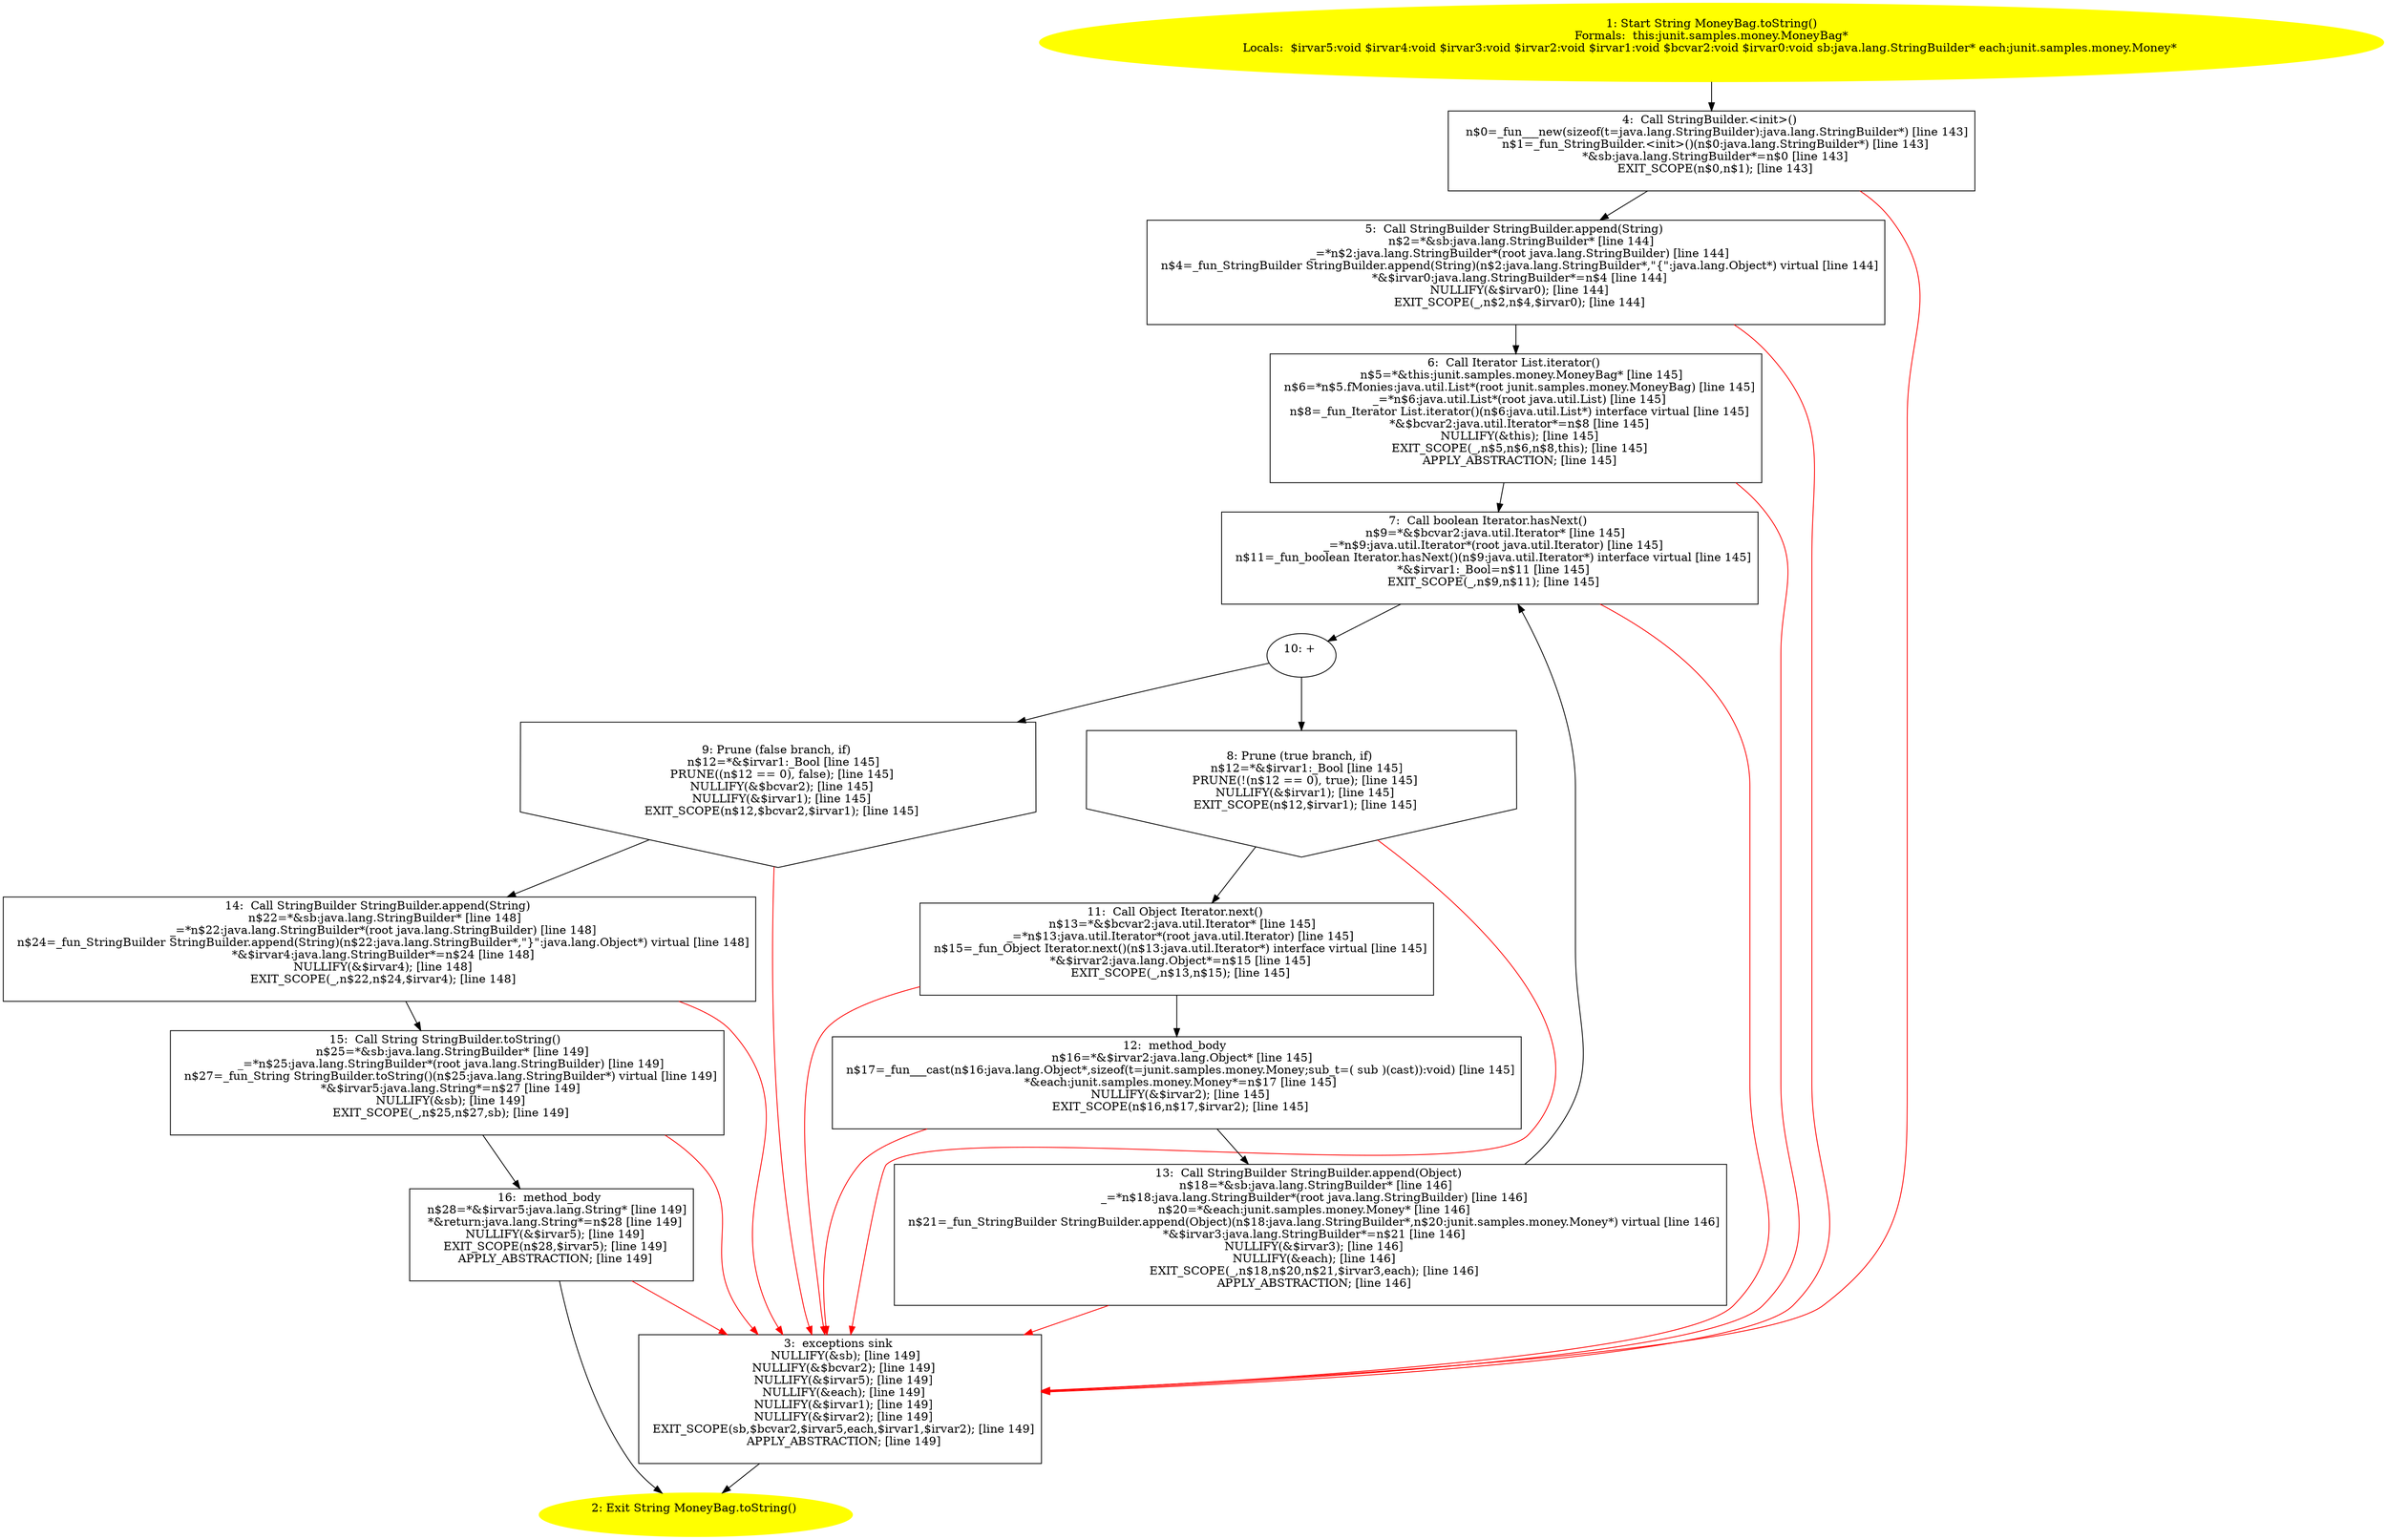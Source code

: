 /* @generated */
digraph cfg {
"junit.samples.money.MoneyBag.toString():java.lang.String.384985da1a33c098920c2395fec9e58e_1" [label="1: Start String MoneyBag.toString()\nFormals:  this:junit.samples.money.MoneyBag*\nLocals:  $irvar5:void $irvar4:void $irvar3:void $irvar2:void $irvar1:void $bcvar2:void $irvar0:void sb:java.lang.StringBuilder* each:junit.samples.money.Money* \n  " color=yellow style=filled]
	

	 "junit.samples.money.MoneyBag.toString():java.lang.String.384985da1a33c098920c2395fec9e58e_1" -> "junit.samples.money.MoneyBag.toString():java.lang.String.384985da1a33c098920c2395fec9e58e_4" ;
"junit.samples.money.MoneyBag.toString():java.lang.String.384985da1a33c098920c2395fec9e58e_2" [label="2: Exit String MoneyBag.toString() \n  " color=yellow style=filled]
	

"junit.samples.money.MoneyBag.toString():java.lang.String.384985da1a33c098920c2395fec9e58e_3" [label="3:  exceptions sink \n   NULLIFY(&sb); [line 149]\n  NULLIFY(&$bcvar2); [line 149]\n  NULLIFY(&$irvar5); [line 149]\n  NULLIFY(&each); [line 149]\n  NULLIFY(&$irvar1); [line 149]\n  NULLIFY(&$irvar2); [line 149]\n  EXIT_SCOPE(sb,$bcvar2,$irvar5,each,$irvar1,$irvar2); [line 149]\n  APPLY_ABSTRACTION; [line 149]\n " shape="box"]
	

	 "junit.samples.money.MoneyBag.toString():java.lang.String.384985da1a33c098920c2395fec9e58e_3" -> "junit.samples.money.MoneyBag.toString():java.lang.String.384985da1a33c098920c2395fec9e58e_2" ;
"junit.samples.money.MoneyBag.toString():java.lang.String.384985da1a33c098920c2395fec9e58e_4" [label="4:  Call StringBuilder.<init>() \n   n$0=_fun___new(sizeof(t=java.lang.StringBuilder):java.lang.StringBuilder*) [line 143]\n  n$1=_fun_StringBuilder.<init>()(n$0:java.lang.StringBuilder*) [line 143]\n  *&sb:java.lang.StringBuilder*=n$0 [line 143]\n  EXIT_SCOPE(n$0,n$1); [line 143]\n " shape="box"]
	

	 "junit.samples.money.MoneyBag.toString():java.lang.String.384985da1a33c098920c2395fec9e58e_4" -> "junit.samples.money.MoneyBag.toString():java.lang.String.384985da1a33c098920c2395fec9e58e_5" ;
	 "junit.samples.money.MoneyBag.toString():java.lang.String.384985da1a33c098920c2395fec9e58e_4" -> "junit.samples.money.MoneyBag.toString():java.lang.String.384985da1a33c098920c2395fec9e58e_3" [color="red" ];
"junit.samples.money.MoneyBag.toString():java.lang.String.384985da1a33c098920c2395fec9e58e_5" [label="5:  Call StringBuilder StringBuilder.append(String) \n   n$2=*&sb:java.lang.StringBuilder* [line 144]\n  _=*n$2:java.lang.StringBuilder*(root java.lang.StringBuilder) [line 144]\n  n$4=_fun_StringBuilder StringBuilder.append(String)(n$2:java.lang.StringBuilder*,\"{\":java.lang.Object*) virtual [line 144]\n  *&$irvar0:java.lang.StringBuilder*=n$4 [line 144]\n  NULLIFY(&$irvar0); [line 144]\n  EXIT_SCOPE(_,n$2,n$4,$irvar0); [line 144]\n " shape="box"]
	

	 "junit.samples.money.MoneyBag.toString():java.lang.String.384985da1a33c098920c2395fec9e58e_5" -> "junit.samples.money.MoneyBag.toString():java.lang.String.384985da1a33c098920c2395fec9e58e_6" ;
	 "junit.samples.money.MoneyBag.toString():java.lang.String.384985da1a33c098920c2395fec9e58e_5" -> "junit.samples.money.MoneyBag.toString():java.lang.String.384985da1a33c098920c2395fec9e58e_3" [color="red" ];
"junit.samples.money.MoneyBag.toString():java.lang.String.384985da1a33c098920c2395fec9e58e_6" [label="6:  Call Iterator List.iterator() \n   n$5=*&this:junit.samples.money.MoneyBag* [line 145]\n  n$6=*n$5.fMonies:java.util.List*(root junit.samples.money.MoneyBag) [line 145]\n  _=*n$6:java.util.List*(root java.util.List) [line 145]\n  n$8=_fun_Iterator List.iterator()(n$6:java.util.List*) interface virtual [line 145]\n  *&$bcvar2:java.util.Iterator*=n$8 [line 145]\n  NULLIFY(&this); [line 145]\n  EXIT_SCOPE(_,n$5,n$6,n$8,this); [line 145]\n  APPLY_ABSTRACTION; [line 145]\n " shape="box"]
	

	 "junit.samples.money.MoneyBag.toString():java.lang.String.384985da1a33c098920c2395fec9e58e_6" -> "junit.samples.money.MoneyBag.toString():java.lang.String.384985da1a33c098920c2395fec9e58e_7" ;
	 "junit.samples.money.MoneyBag.toString():java.lang.String.384985da1a33c098920c2395fec9e58e_6" -> "junit.samples.money.MoneyBag.toString():java.lang.String.384985da1a33c098920c2395fec9e58e_3" [color="red" ];
"junit.samples.money.MoneyBag.toString():java.lang.String.384985da1a33c098920c2395fec9e58e_7" [label="7:  Call boolean Iterator.hasNext() \n   n$9=*&$bcvar2:java.util.Iterator* [line 145]\n  _=*n$9:java.util.Iterator*(root java.util.Iterator) [line 145]\n  n$11=_fun_boolean Iterator.hasNext()(n$9:java.util.Iterator*) interface virtual [line 145]\n  *&$irvar1:_Bool=n$11 [line 145]\n  EXIT_SCOPE(_,n$9,n$11); [line 145]\n " shape="box"]
	

	 "junit.samples.money.MoneyBag.toString():java.lang.String.384985da1a33c098920c2395fec9e58e_7" -> "junit.samples.money.MoneyBag.toString():java.lang.String.384985da1a33c098920c2395fec9e58e_10" ;
	 "junit.samples.money.MoneyBag.toString():java.lang.String.384985da1a33c098920c2395fec9e58e_7" -> "junit.samples.money.MoneyBag.toString():java.lang.String.384985da1a33c098920c2395fec9e58e_3" [color="red" ];
"junit.samples.money.MoneyBag.toString():java.lang.String.384985da1a33c098920c2395fec9e58e_8" [label="8: Prune (true branch, if) \n   n$12=*&$irvar1:_Bool [line 145]\n  PRUNE(!(n$12 == 0), true); [line 145]\n  NULLIFY(&$irvar1); [line 145]\n  EXIT_SCOPE(n$12,$irvar1); [line 145]\n " shape="invhouse"]
	

	 "junit.samples.money.MoneyBag.toString():java.lang.String.384985da1a33c098920c2395fec9e58e_8" -> "junit.samples.money.MoneyBag.toString():java.lang.String.384985da1a33c098920c2395fec9e58e_11" ;
	 "junit.samples.money.MoneyBag.toString():java.lang.String.384985da1a33c098920c2395fec9e58e_8" -> "junit.samples.money.MoneyBag.toString():java.lang.String.384985da1a33c098920c2395fec9e58e_3" [color="red" ];
"junit.samples.money.MoneyBag.toString():java.lang.String.384985da1a33c098920c2395fec9e58e_9" [label="9: Prune (false branch, if) \n   n$12=*&$irvar1:_Bool [line 145]\n  PRUNE((n$12 == 0), false); [line 145]\n  NULLIFY(&$bcvar2); [line 145]\n  NULLIFY(&$irvar1); [line 145]\n  EXIT_SCOPE(n$12,$bcvar2,$irvar1); [line 145]\n " shape="invhouse"]
	

	 "junit.samples.money.MoneyBag.toString():java.lang.String.384985da1a33c098920c2395fec9e58e_9" -> "junit.samples.money.MoneyBag.toString():java.lang.String.384985da1a33c098920c2395fec9e58e_14" ;
	 "junit.samples.money.MoneyBag.toString():java.lang.String.384985da1a33c098920c2395fec9e58e_9" -> "junit.samples.money.MoneyBag.toString():java.lang.String.384985da1a33c098920c2395fec9e58e_3" [color="red" ];
"junit.samples.money.MoneyBag.toString():java.lang.String.384985da1a33c098920c2395fec9e58e_10" [label="10: + \n  " ]
	

	 "junit.samples.money.MoneyBag.toString():java.lang.String.384985da1a33c098920c2395fec9e58e_10" -> "junit.samples.money.MoneyBag.toString():java.lang.String.384985da1a33c098920c2395fec9e58e_8" ;
	 "junit.samples.money.MoneyBag.toString():java.lang.String.384985da1a33c098920c2395fec9e58e_10" -> "junit.samples.money.MoneyBag.toString():java.lang.String.384985da1a33c098920c2395fec9e58e_9" ;
"junit.samples.money.MoneyBag.toString():java.lang.String.384985da1a33c098920c2395fec9e58e_11" [label="11:  Call Object Iterator.next() \n   n$13=*&$bcvar2:java.util.Iterator* [line 145]\n  _=*n$13:java.util.Iterator*(root java.util.Iterator) [line 145]\n  n$15=_fun_Object Iterator.next()(n$13:java.util.Iterator*) interface virtual [line 145]\n  *&$irvar2:java.lang.Object*=n$15 [line 145]\n  EXIT_SCOPE(_,n$13,n$15); [line 145]\n " shape="box"]
	

	 "junit.samples.money.MoneyBag.toString():java.lang.String.384985da1a33c098920c2395fec9e58e_11" -> "junit.samples.money.MoneyBag.toString():java.lang.String.384985da1a33c098920c2395fec9e58e_12" ;
	 "junit.samples.money.MoneyBag.toString():java.lang.String.384985da1a33c098920c2395fec9e58e_11" -> "junit.samples.money.MoneyBag.toString():java.lang.String.384985da1a33c098920c2395fec9e58e_3" [color="red" ];
"junit.samples.money.MoneyBag.toString():java.lang.String.384985da1a33c098920c2395fec9e58e_12" [label="12:  method_body \n   n$16=*&$irvar2:java.lang.Object* [line 145]\n  n$17=_fun___cast(n$16:java.lang.Object*,sizeof(t=junit.samples.money.Money;sub_t=( sub )(cast)):void) [line 145]\n  *&each:junit.samples.money.Money*=n$17 [line 145]\n  NULLIFY(&$irvar2); [line 145]\n  EXIT_SCOPE(n$16,n$17,$irvar2); [line 145]\n " shape="box"]
	

	 "junit.samples.money.MoneyBag.toString():java.lang.String.384985da1a33c098920c2395fec9e58e_12" -> "junit.samples.money.MoneyBag.toString():java.lang.String.384985da1a33c098920c2395fec9e58e_13" ;
	 "junit.samples.money.MoneyBag.toString():java.lang.String.384985da1a33c098920c2395fec9e58e_12" -> "junit.samples.money.MoneyBag.toString():java.lang.String.384985da1a33c098920c2395fec9e58e_3" [color="red" ];
"junit.samples.money.MoneyBag.toString():java.lang.String.384985da1a33c098920c2395fec9e58e_13" [label="13:  Call StringBuilder StringBuilder.append(Object) \n   n$18=*&sb:java.lang.StringBuilder* [line 146]\n  _=*n$18:java.lang.StringBuilder*(root java.lang.StringBuilder) [line 146]\n  n$20=*&each:junit.samples.money.Money* [line 146]\n  n$21=_fun_StringBuilder StringBuilder.append(Object)(n$18:java.lang.StringBuilder*,n$20:junit.samples.money.Money*) virtual [line 146]\n  *&$irvar3:java.lang.StringBuilder*=n$21 [line 146]\n  NULLIFY(&$irvar3); [line 146]\n  NULLIFY(&each); [line 146]\n  EXIT_SCOPE(_,n$18,n$20,n$21,$irvar3,each); [line 146]\n  APPLY_ABSTRACTION; [line 146]\n " shape="box"]
	

	 "junit.samples.money.MoneyBag.toString():java.lang.String.384985da1a33c098920c2395fec9e58e_13" -> "junit.samples.money.MoneyBag.toString():java.lang.String.384985da1a33c098920c2395fec9e58e_7" ;
	 "junit.samples.money.MoneyBag.toString():java.lang.String.384985da1a33c098920c2395fec9e58e_13" -> "junit.samples.money.MoneyBag.toString():java.lang.String.384985da1a33c098920c2395fec9e58e_3" [color="red" ];
"junit.samples.money.MoneyBag.toString():java.lang.String.384985da1a33c098920c2395fec9e58e_14" [label="14:  Call StringBuilder StringBuilder.append(String) \n   n$22=*&sb:java.lang.StringBuilder* [line 148]\n  _=*n$22:java.lang.StringBuilder*(root java.lang.StringBuilder) [line 148]\n  n$24=_fun_StringBuilder StringBuilder.append(String)(n$22:java.lang.StringBuilder*,\"}\":java.lang.Object*) virtual [line 148]\n  *&$irvar4:java.lang.StringBuilder*=n$24 [line 148]\n  NULLIFY(&$irvar4); [line 148]\n  EXIT_SCOPE(_,n$22,n$24,$irvar4); [line 148]\n " shape="box"]
	

	 "junit.samples.money.MoneyBag.toString():java.lang.String.384985da1a33c098920c2395fec9e58e_14" -> "junit.samples.money.MoneyBag.toString():java.lang.String.384985da1a33c098920c2395fec9e58e_15" ;
	 "junit.samples.money.MoneyBag.toString():java.lang.String.384985da1a33c098920c2395fec9e58e_14" -> "junit.samples.money.MoneyBag.toString():java.lang.String.384985da1a33c098920c2395fec9e58e_3" [color="red" ];
"junit.samples.money.MoneyBag.toString():java.lang.String.384985da1a33c098920c2395fec9e58e_15" [label="15:  Call String StringBuilder.toString() \n   n$25=*&sb:java.lang.StringBuilder* [line 149]\n  _=*n$25:java.lang.StringBuilder*(root java.lang.StringBuilder) [line 149]\n  n$27=_fun_String StringBuilder.toString()(n$25:java.lang.StringBuilder*) virtual [line 149]\n  *&$irvar5:java.lang.String*=n$27 [line 149]\n  NULLIFY(&sb); [line 149]\n  EXIT_SCOPE(_,n$25,n$27,sb); [line 149]\n " shape="box"]
	

	 "junit.samples.money.MoneyBag.toString():java.lang.String.384985da1a33c098920c2395fec9e58e_15" -> "junit.samples.money.MoneyBag.toString():java.lang.String.384985da1a33c098920c2395fec9e58e_16" ;
	 "junit.samples.money.MoneyBag.toString():java.lang.String.384985da1a33c098920c2395fec9e58e_15" -> "junit.samples.money.MoneyBag.toString():java.lang.String.384985da1a33c098920c2395fec9e58e_3" [color="red" ];
"junit.samples.money.MoneyBag.toString():java.lang.String.384985da1a33c098920c2395fec9e58e_16" [label="16:  method_body \n   n$28=*&$irvar5:java.lang.String* [line 149]\n  *&return:java.lang.String*=n$28 [line 149]\n  NULLIFY(&$irvar5); [line 149]\n  EXIT_SCOPE(n$28,$irvar5); [line 149]\n  APPLY_ABSTRACTION; [line 149]\n " shape="box"]
	

	 "junit.samples.money.MoneyBag.toString():java.lang.String.384985da1a33c098920c2395fec9e58e_16" -> "junit.samples.money.MoneyBag.toString():java.lang.String.384985da1a33c098920c2395fec9e58e_2" ;
	 "junit.samples.money.MoneyBag.toString():java.lang.String.384985da1a33c098920c2395fec9e58e_16" -> "junit.samples.money.MoneyBag.toString():java.lang.String.384985da1a33c098920c2395fec9e58e_3" [color="red" ];
}
